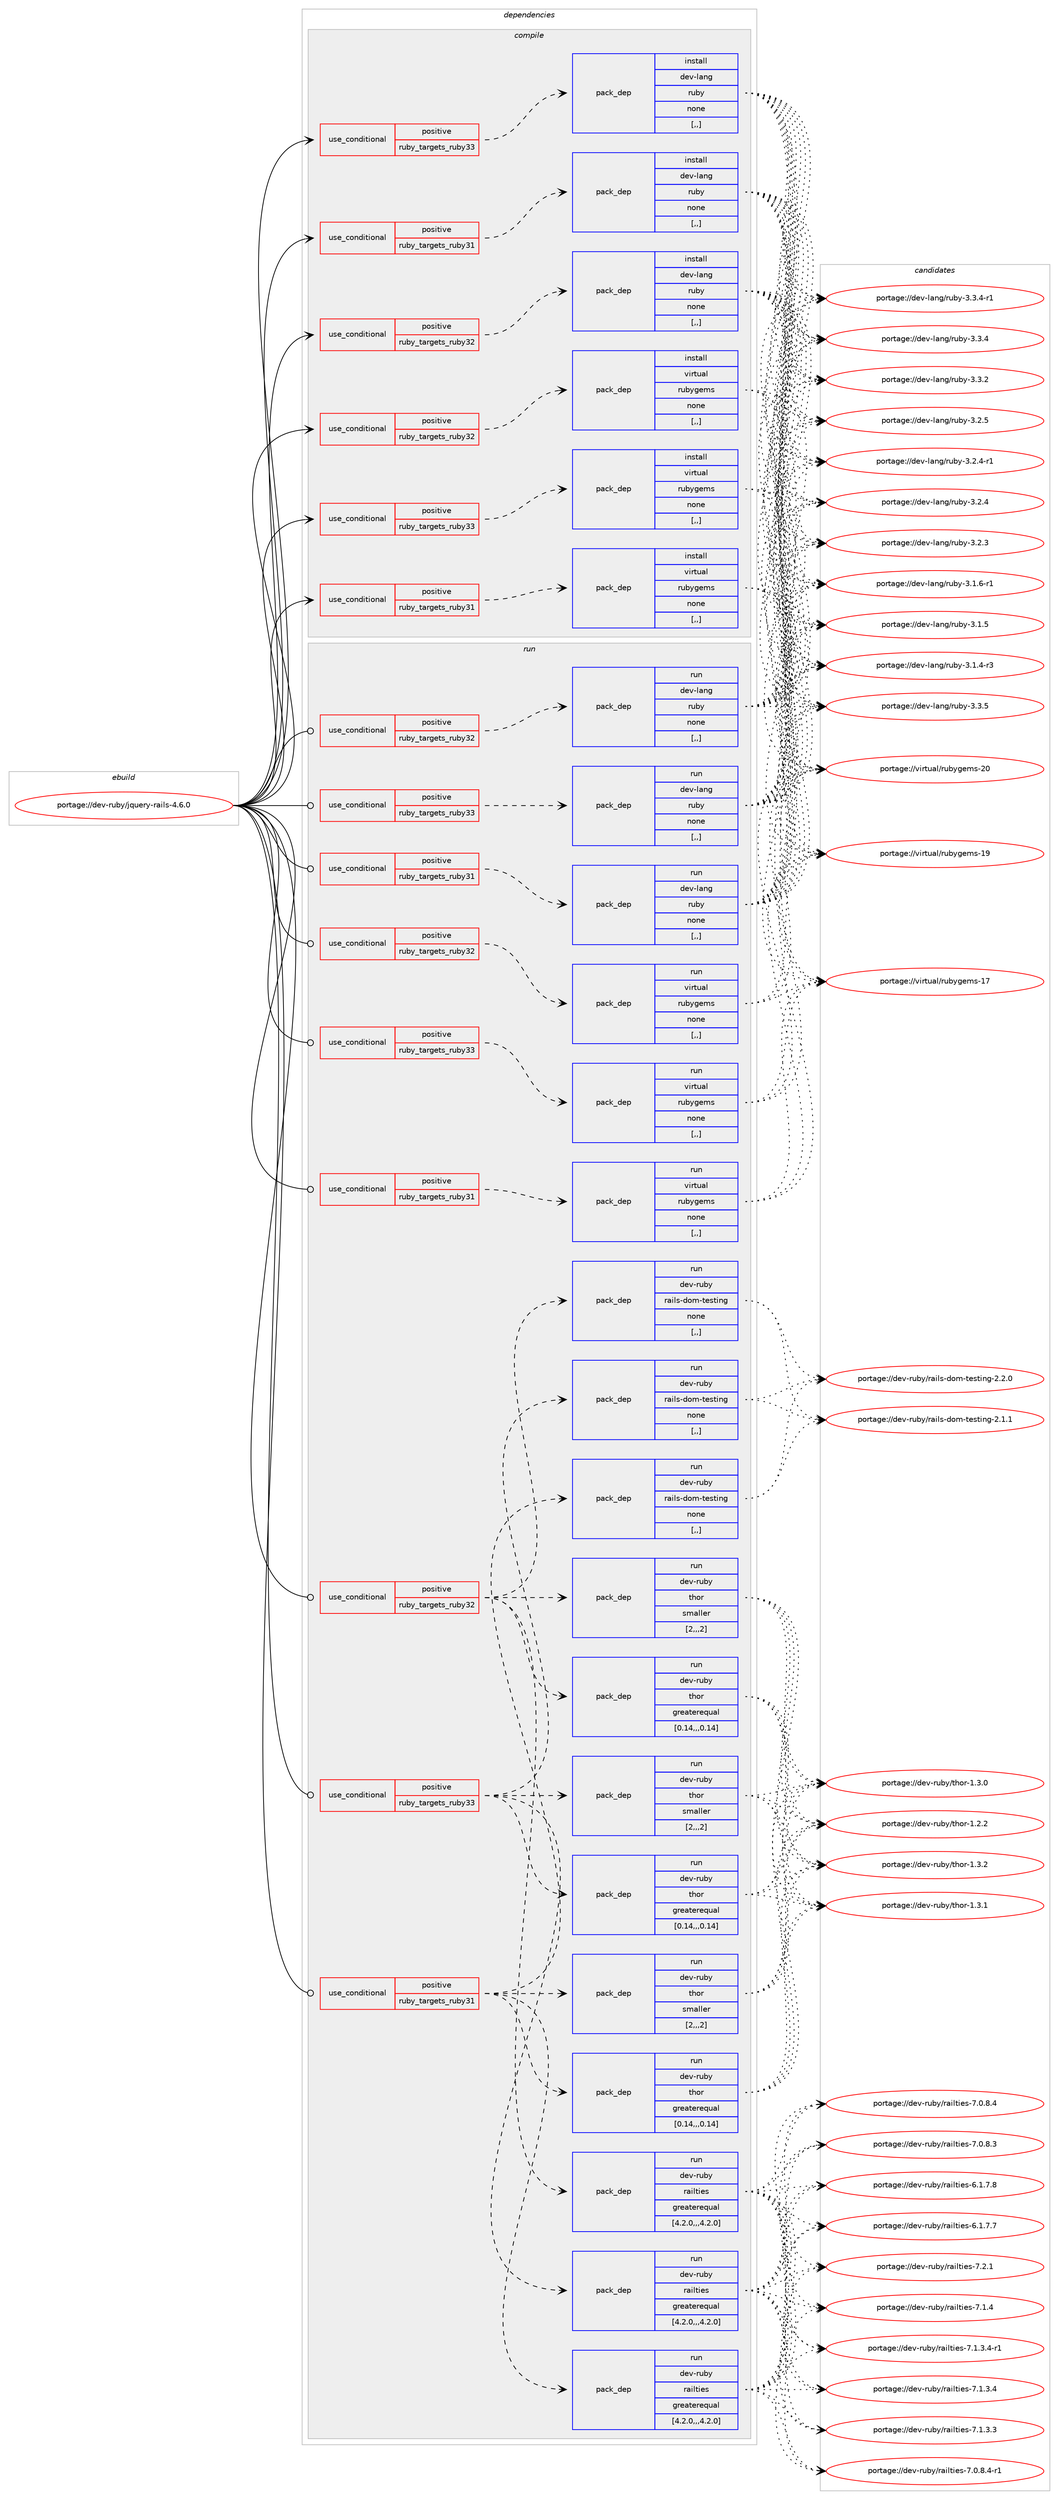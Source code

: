 digraph prolog {

# *************
# Graph options
# *************

newrank=true;
concentrate=true;
compound=true;
graph [rankdir=LR,fontname=Helvetica,fontsize=10,ranksep=1.5];#, ranksep=2.5, nodesep=0.2];
edge  [arrowhead=vee];
node  [fontname=Helvetica,fontsize=10];

# **********
# The ebuild
# **********

subgraph cluster_leftcol {
color=gray;
label=<<i>ebuild</i>>;
id [label="portage://dev-ruby/jquery-rails-4.6.0", color=red, width=4, href="../dev-ruby/jquery-rails-4.6.0.svg"];
}

# ****************
# The dependencies
# ****************

subgraph cluster_midcol {
color=gray;
label=<<i>dependencies</i>>;
subgraph cluster_compile {
fillcolor="#eeeeee";
style=filled;
label=<<i>compile</i>>;
subgraph cond180520 {
dependency683696 [label=<<TABLE BORDER="0" CELLBORDER="1" CELLSPACING="0" CELLPADDING="4"><TR><TD ROWSPAN="3" CELLPADDING="10">use_conditional</TD></TR><TR><TD>positive</TD></TR><TR><TD>ruby_targets_ruby31</TD></TR></TABLE>>, shape=none, color=red];
subgraph pack498247 {
dependency683697 [label=<<TABLE BORDER="0" CELLBORDER="1" CELLSPACING="0" CELLPADDING="4" WIDTH="220"><TR><TD ROWSPAN="6" CELLPADDING="30">pack_dep</TD></TR><TR><TD WIDTH="110">install</TD></TR><TR><TD>dev-lang</TD></TR><TR><TD>ruby</TD></TR><TR><TD>none</TD></TR><TR><TD>[,,]</TD></TR></TABLE>>, shape=none, color=blue];
}
dependency683696:e -> dependency683697:w [weight=20,style="dashed",arrowhead="vee"];
}
id:e -> dependency683696:w [weight=20,style="solid",arrowhead="vee"];
subgraph cond180521 {
dependency683698 [label=<<TABLE BORDER="0" CELLBORDER="1" CELLSPACING="0" CELLPADDING="4"><TR><TD ROWSPAN="3" CELLPADDING="10">use_conditional</TD></TR><TR><TD>positive</TD></TR><TR><TD>ruby_targets_ruby31</TD></TR></TABLE>>, shape=none, color=red];
subgraph pack498248 {
dependency683699 [label=<<TABLE BORDER="0" CELLBORDER="1" CELLSPACING="0" CELLPADDING="4" WIDTH="220"><TR><TD ROWSPAN="6" CELLPADDING="30">pack_dep</TD></TR><TR><TD WIDTH="110">install</TD></TR><TR><TD>virtual</TD></TR><TR><TD>rubygems</TD></TR><TR><TD>none</TD></TR><TR><TD>[,,]</TD></TR></TABLE>>, shape=none, color=blue];
}
dependency683698:e -> dependency683699:w [weight=20,style="dashed",arrowhead="vee"];
}
id:e -> dependency683698:w [weight=20,style="solid",arrowhead="vee"];
subgraph cond180522 {
dependency683700 [label=<<TABLE BORDER="0" CELLBORDER="1" CELLSPACING="0" CELLPADDING="4"><TR><TD ROWSPAN="3" CELLPADDING="10">use_conditional</TD></TR><TR><TD>positive</TD></TR><TR><TD>ruby_targets_ruby32</TD></TR></TABLE>>, shape=none, color=red];
subgraph pack498249 {
dependency683701 [label=<<TABLE BORDER="0" CELLBORDER="1" CELLSPACING="0" CELLPADDING="4" WIDTH="220"><TR><TD ROWSPAN="6" CELLPADDING="30">pack_dep</TD></TR><TR><TD WIDTH="110">install</TD></TR><TR><TD>dev-lang</TD></TR><TR><TD>ruby</TD></TR><TR><TD>none</TD></TR><TR><TD>[,,]</TD></TR></TABLE>>, shape=none, color=blue];
}
dependency683700:e -> dependency683701:w [weight=20,style="dashed",arrowhead="vee"];
}
id:e -> dependency683700:w [weight=20,style="solid",arrowhead="vee"];
subgraph cond180523 {
dependency683702 [label=<<TABLE BORDER="0" CELLBORDER="1" CELLSPACING="0" CELLPADDING="4"><TR><TD ROWSPAN="3" CELLPADDING="10">use_conditional</TD></TR><TR><TD>positive</TD></TR><TR><TD>ruby_targets_ruby32</TD></TR></TABLE>>, shape=none, color=red];
subgraph pack498250 {
dependency683703 [label=<<TABLE BORDER="0" CELLBORDER="1" CELLSPACING="0" CELLPADDING="4" WIDTH="220"><TR><TD ROWSPAN="6" CELLPADDING="30">pack_dep</TD></TR><TR><TD WIDTH="110">install</TD></TR><TR><TD>virtual</TD></TR><TR><TD>rubygems</TD></TR><TR><TD>none</TD></TR><TR><TD>[,,]</TD></TR></TABLE>>, shape=none, color=blue];
}
dependency683702:e -> dependency683703:w [weight=20,style="dashed",arrowhead="vee"];
}
id:e -> dependency683702:w [weight=20,style="solid",arrowhead="vee"];
subgraph cond180524 {
dependency683704 [label=<<TABLE BORDER="0" CELLBORDER="1" CELLSPACING="0" CELLPADDING="4"><TR><TD ROWSPAN="3" CELLPADDING="10">use_conditional</TD></TR><TR><TD>positive</TD></TR><TR><TD>ruby_targets_ruby33</TD></TR></TABLE>>, shape=none, color=red];
subgraph pack498251 {
dependency683705 [label=<<TABLE BORDER="0" CELLBORDER="1" CELLSPACING="0" CELLPADDING="4" WIDTH="220"><TR><TD ROWSPAN="6" CELLPADDING="30">pack_dep</TD></TR><TR><TD WIDTH="110">install</TD></TR><TR><TD>dev-lang</TD></TR><TR><TD>ruby</TD></TR><TR><TD>none</TD></TR><TR><TD>[,,]</TD></TR></TABLE>>, shape=none, color=blue];
}
dependency683704:e -> dependency683705:w [weight=20,style="dashed",arrowhead="vee"];
}
id:e -> dependency683704:w [weight=20,style="solid",arrowhead="vee"];
subgraph cond180525 {
dependency683706 [label=<<TABLE BORDER="0" CELLBORDER="1" CELLSPACING="0" CELLPADDING="4"><TR><TD ROWSPAN="3" CELLPADDING="10">use_conditional</TD></TR><TR><TD>positive</TD></TR><TR><TD>ruby_targets_ruby33</TD></TR></TABLE>>, shape=none, color=red];
subgraph pack498252 {
dependency683707 [label=<<TABLE BORDER="0" CELLBORDER="1" CELLSPACING="0" CELLPADDING="4" WIDTH="220"><TR><TD ROWSPAN="6" CELLPADDING="30">pack_dep</TD></TR><TR><TD WIDTH="110">install</TD></TR><TR><TD>virtual</TD></TR><TR><TD>rubygems</TD></TR><TR><TD>none</TD></TR><TR><TD>[,,]</TD></TR></TABLE>>, shape=none, color=blue];
}
dependency683706:e -> dependency683707:w [weight=20,style="dashed",arrowhead="vee"];
}
id:e -> dependency683706:w [weight=20,style="solid",arrowhead="vee"];
}
subgraph cluster_compileandrun {
fillcolor="#eeeeee";
style=filled;
label=<<i>compile and run</i>>;
}
subgraph cluster_run {
fillcolor="#eeeeee";
style=filled;
label=<<i>run</i>>;
subgraph cond180526 {
dependency683708 [label=<<TABLE BORDER="0" CELLBORDER="1" CELLSPACING="0" CELLPADDING="4"><TR><TD ROWSPAN="3" CELLPADDING="10">use_conditional</TD></TR><TR><TD>positive</TD></TR><TR><TD>ruby_targets_ruby31</TD></TR></TABLE>>, shape=none, color=red];
subgraph pack498253 {
dependency683709 [label=<<TABLE BORDER="0" CELLBORDER="1" CELLSPACING="0" CELLPADDING="4" WIDTH="220"><TR><TD ROWSPAN="6" CELLPADDING="30">pack_dep</TD></TR><TR><TD WIDTH="110">run</TD></TR><TR><TD>dev-lang</TD></TR><TR><TD>ruby</TD></TR><TR><TD>none</TD></TR><TR><TD>[,,]</TD></TR></TABLE>>, shape=none, color=blue];
}
dependency683708:e -> dependency683709:w [weight=20,style="dashed",arrowhead="vee"];
}
id:e -> dependency683708:w [weight=20,style="solid",arrowhead="odot"];
subgraph cond180527 {
dependency683710 [label=<<TABLE BORDER="0" CELLBORDER="1" CELLSPACING="0" CELLPADDING="4"><TR><TD ROWSPAN="3" CELLPADDING="10">use_conditional</TD></TR><TR><TD>positive</TD></TR><TR><TD>ruby_targets_ruby31</TD></TR></TABLE>>, shape=none, color=red];
subgraph pack498254 {
dependency683711 [label=<<TABLE BORDER="0" CELLBORDER="1" CELLSPACING="0" CELLPADDING="4" WIDTH="220"><TR><TD ROWSPAN="6" CELLPADDING="30">pack_dep</TD></TR><TR><TD WIDTH="110">run</TD></TR><TR><TD>dev-ruby</TD></TR><TR><TD>railties</TD></TR><TR><TD>greaterequal</TD></TR><TR><TD>[4.2.0,,,4.2.0]</TD></TR></TABLE>>, shape=none, color=blue];
}
dependency683710:e -> dependency683711:w [weight=20,style="dashed",arrowhead="vee"];
subgraph pack498255 {
dependency683712 [label=<<TABLE BORDER="0" CELLBORDER="1" CELLSPACING="0" CELLPADDING="4" WIDTH="220"><TR><TD ROWSPAN="6" CELLPADDING="30">pack_dep</TD></TR><TR><TD WIDTH="110">run</TD></TR><TR><TD>dev-ruby</TD></TR><TR><TD>thor</TD></TR><TR><TD>greaterequal</TD></TR><TR><TD>[0.14,,,0.14]</TD></TR></TABLE>>, shape=none, color=blue];
}
dependency683710:e -> dependency683712:w [weight=20,style="dashed",arrowhead="vee"];
subgraph pack498256 {
dependency683713 [label=<<TABLE BORDER="0" CELLBORDER="1" CELLSPACING="0" CELLPADDING="4" WIDTH="220"><TR><TD ROWSPAN="6" CELLPADDING="30">pack_dep</TD></TR><TR><TD WIDTH="110">run</TD></TR><TR><TD>dev-ruby</TD></TR><TR><TD>thor</TD></TR><TR><TD>smaller</TD></TR><TR><TD>[2,,,2]</TD></TR></TABLE>>, shape=none, color=blue];
}
dependency683710:e -> dependency683713:w [weight=20,style="dashed",arrowhead="vee"];
subgraph pack498257 {
dependency683714 [label=<<TABLE BORDER="0" CELLBORDER="1" CELLSPACING="0" CELLPADDING="4" WIDTH="220"><TR><TD ROWSPAN="6" CELLPADDING="30">pack_dep</TD></TR><TR><TD WIDTH="110">run</TD></TR><TR><TD>dev-ruby</TD></TR><TR><TD>rails-dom-testing</TD></TR><TR><TD>none</TD></TR><TR><TD>[,,]</TD></TR></TABLE>>, shape=none, color=blue];
}
dependency683710:e -> dependency683714:w [weight=20,style="dashed",arrowhead="vee"];
}
id:e -> dependency683710:w [weight=20,style="solid",arrowhead="odot"];
subgraph cond180528 {
dependency683715 [label=<<TABLE BORDER="0" CELLBORDER="1" CELLSPACING="0" CELLPADDING="4"><TR><TD ROWSPAN="3" CELLPADDING="10">use_conditional</TD></TR><TR><TD>positive</TD></TR><TR><TD>ruby_targets_ruby31</TD></TR></TABLE>>, shape=none, color=red];
subgraph pack498258 {
dependency683716 [label=<<TABLE BORDER="0" CELLBORDER="1" CELLSPACING="0" CELLPADDING="4" WIDTH="220"><TR><TD ROWSPAN="6" CELLPADDING="30">pack_dep</TD></TR><TR><TD WIDTH="110">run</TD></TR><TR><TD>virtual</TD></TR><TR><TD>rubygems</TD></TR><TR><TD>none</TD></TR><TR><TD>[,,]</TD></TR></TABLE>>, shape=none, color=blue];
}
dependency683715:e -> dependency683716:w [weight=20,style="dashed",arrowhead="vee"];
}
id:e -> dependency683715:w [weight=20,style="solid",arrowhead="odot"];
subgraph cond180529 {
dependency683717 [label=<<TABLE BORDER="0" CELLBORDER="1" CELLSPACING="0" CELLPADDING="4"><TR><TD ROWSPAN="3" CELLPADDING="10">use_conditional</TD></TR><TR><TD>positive</TD></TR><TR><TD>ruby_targets_ruby32</TD></TR></TABLE>>, shape=none, color=red];
subgraph pack498259 {
dependency683718 [label=<<TABLE BORDER="0" CELLBORDER="1" CELLSPACING="0" CELLPADDING="4" WIDTH="220"><TR><TD ROWSPAN="6" CELLPADDING="30">pack_dep</TD></TR><TR><TD WIDTH="110">run</TD></TR><TR><TD>dev-lang</TD></TR><TR><TD>ruby</TD></TR><TR><TD>none</TD></TR><TR><TD>[,,]</TD></TR></TABLE>>, shape=none, color=blue];
}
dependency683717:e -> dependency683718:w [weight=20,style="dashed",arrowhead="vee"];
}
id:e -> dependency683717:w [weight=20,style="solid",arrowhead="odot"];
subgraph cond180530 {
dependency683719 [label=<<TABLE BORDER="0" CELLBORDER="1" CELLSPACING="0" CELLPADDING="4"><TR><TD ROWSPAN="3" CELLPADDING="10">use_conditional</TD></TR><TR><TD>positive</TD></TR><TR><TD>ruby_targets_ruby32</TD></TR></TABLE>>, shape=none, color=red];
subgraph pack498260 {
dependency683720 [label=<<TABLE BORDER="0" CELLBORDER="1" CELLSPACING="0" CELLPADDING="4" WIDTH="220"><TR><TD ROWSPAN="6" CELLPADDING="30">pack_dep</TD></TR><TR><TD WIDTH="110">run</TD></TR><TR><TD>dev-ruby</TD></TR><TR><TD>railties</TD></TR><TR><TD>greaterequal</TD></TR><TR><TD>[4.2.0,,,4.2.0]</TD></TR></TABLE>>, shape=none, color=blue];
}
dependency683719:e -> dependency683720:w [weight=20,style="dashed",arrowhead="vee"];
subgraph pack498261 {
dependency683721 [label=<<TABLE BORDER="0" CELLBORDER="1" CELLSPACING="0" CELLPADDING="4" WIDTH="220"><TR><TD ROWSPAN="6" CELLPADDING="30">pack_dep</TD></TR><TR><TD WIDTH="110">run</TD></TR><TR><TD>dev-ruby</TD></TR><TR><TD>thor</TD></TR><TR><TD>greaterequal</TD></TR><TR><TD>[0.14,,,0.14]</TD></TR></TABLE>>, shape=none, color=blue];
}
dependency683719:e -> dependency683721:w [weight=20,style="dashed",arrowhead="vee"];
subgraph pack498262 {
dependency683722 [label=<<TABLE BORDER="0" CELLBORDER="1" CELLSPACING="0" CELLPADDING="4" WIDTH="220"><TR><TD ROWSPAN="6" CELLPADDING="30">pack_dep</TD></TR><TR><TD WIDTH="110">run</TD></TR><TR><TD>dev-ruby</TD></TR><TR><TD>thor</TD></TR><TR><TD>smaller</TD></TR><TR><TD>[2,,,2]</TD></TR></TABLE>>, shape=none, color=blue];
}
dependency683719:e -> dependency683722:w [weight=20,style="dashed",arrowhead="vee"];
subgraph pack498263 {
dependency683723 [label=<<TABLE BORDER="0" CELLBORDER="1" CELLSPACING="0" CELLPADDING="4" WIDTH="220"><TR><TD ROWSPAN="6" CELLPADDING="30">pack_dep</TD></TR><TR><TD WIDTH="110">run</TD></TR><TR><TD>dev-ruby</TD></TR><TR><TD>rails-dom-testing</TD></TR><TR><TD>none</TD></TR><TR><TD>[,,]</TD></TR></TABLE>>, shape=none, color=blue];
}
dependency683719:e -> dependency683723:w [weight=20,style="dashed",arrowhead="vee"];
}
id:e -> dependency683719:w [weight=20,style="solid",arrowhead="odot"];
subgraph cond180531 {
dependency683724 [label=<<TABLE BORDER="0" CELLBORDER="1" CELLSPACING="0" CELLPADDING="4"><TR><TD ROWSPAN="3" CELLPADDING="10">use_conditional</TD></TR><TR><TD>positive</TD></TR><TR><TD>ruby_targets_ruby32</TD></TR></TABLE>>, shape=none, color=red];
subgraph pack498264 {
dependency683725 [label=<<TABLE BORDER="0" CELLBORDER="1" CELLSPACING="0" CELLPADDING="4" WIDTH="220"><TR><TD ROWSPAN="6" CELLPADDING="30">pack_dep</TD></TR><TR><TD WIDTH="110">run</TD></TR><TR><TD>virtual</TD></TR><TR><TD>rubygems</TD></TR><TR><TD>none</TD></TR><TR><TD>[,,]</TD></TR></TABLE>>, shape=none, color=blue];
}
dependency683724:e -> dependency683725:w [weight=20,style="dashed",arrowhead="vee"];
}
id:e -> dependency683724:w [weight=20,style="solid",arrowhead="odot"];
subgraph cond180532 {
dependency683726 [label=<<TABLE BORDER="0" CELLBORDER="1" CELLSPACING="0" CELLPADDING="4"><TR><TD ROWSPAN="3" CELLPADDING="10">use_conditional</TD></TR><TR><TD>positive</TD></TR><TR><TD>ruby_targets_ruby33</TD></TR></TABLE>>, shape=none, color=red];
subgraph pack498265 {
dependency683727 [label=<<TABLE BORDER="0" CELLBORDER="1" CELLSPACING="0" CELLPADDING="4" WIDTH="220"><TR><TD ROWSPAN="6" CELLPADDING="30">pack_dep</TD></TR><TR><TD WIDTH="110">run</TD></TR><TR><TD>dev-lang</TD></TR><TR><TD>ruby</TD></TR><TR><TD>none</TD></TR><TR><TD>[,,]</TD></TR></TABLE>>, shape=none, color=blue];
}
dependency683726:e -> dependency683727:w [weight=20,style="dashed",arrowhead="vee"];
}
id:e -> dependency683726:w [weight=20,style="solid",arrowhead="odot"];
subgraph cond180533 {
dependency683728 [label=<<TABLE BORDER="0" CELLBORDER="1" CELLSPACING="0" CELLPADDING="4"><TR><TD ROWSPAN="3" CELLPADDING="10">use_conditional</TD></TR><TR><TD>positive</TD></TR><TR><TD>ruby_targets_ruby33</TD></TR></TABLE>>, shape=none, color=red];
subgraph pack498266 {
dependency683729 [label=<<TABLE BORDER="0" CELLBORDER="1" CELLSPACING="0" CELLPADDING="4" WIDTH="220"><TR><TD ROWSPAN="6" CELLPADDING="30">pack_dep</TD></TR><TR><TD WIDTH="110">run</TD></TR><TR><TD>dev-ruby</TD></TR><TR><TD>railties</TD></TR><TR><TD>greaterequal</TD></TR><TR><TD>[4.2.0,,,4.2.0]</TD></TR></TABLE>>, shape=none, color=blue];
}
dependency683728:e -> dependency683729:w [weight=20,style="dashed",arrowhead="vee"];
subgraph pack498267 {
dependency683730 [label=<<TABLE BORDER="0" CELLBORDER="1" CELLSPACING="0" CELLPADDING="4" WIDTH="220"><TR><TD ROWSPAN="6" CELLPADDING="30">pack_dep</TD></TR><TR><TD WIDTH="110">run</TD></TR><TR><TD>dev-ruby</TD></TR><TR><TD>thor</TD></TR><TR><TD>greaterequal</TD></TR><TR><TD>[0.14,,,0.14]</TD></TR></TABLE>>, shape=none, color=blue];
}
dependency683728:e -> dependency683730:w [weight=20,style="dashed",arrowhead="vee"];
subgraph pack498268 {
dependency683731 [label=<<TABLE BORDER="0" CELLBORDER="1" CELLSPACING="0" CELLPADDING="4" WIDTH="220"><TR><TD ROWSPAN="6" CELLPADDING="30">pack_dep</TD></TR><TR><TD WIDTH="110">run</TD></TR><TR><TD>dev-ruby</TD></TR><TR><TD>thor</TD></TR><TR><TD>smaller</TD></TR><TR><TD>[2,,,2]</TD></TR></TABLE>>, shape=none, color=blue];
}
dependency683728:e -> dependency683731:w [weight=20,style="dashed",arrowhead="vee"];
subgraph pack498269 {
dependency683732 [label=<<TABLE BORDER="0" CELLBORDER="1" CELLSPACING="0" CELLPADDING="4" WIDTH="220"><TR><TD ROWSPAN="6" CELLPADDING="30">pack_dep</TD></TR><TR><TD WIDTH="110">run</TD></TR><TR><TD>dev-ruby</TD></TR><TR><TD>rails-dom-testing</TD></TR><TR><TD>none</TD></TR><TR><TD>[,,]</TD></TR></TABLE>>, shape=none, color=blue];
}
dependency683728:e -> dependency683732:w [weight=20,style="dashed",arrowhead="vee"];
}
id:e -> dependency683728:w [weight=20,style="solid",arrowhead="odot"];
subgraph cond180534 {
dependency683733 [label=<<TABLE BORDER="0" CELLBORDER="1" CELLSPACING="0" CELLPADDING="4"><TR><TD ROWSPAN="3" CELLPADDING="10">use_conditional</TD></TR><TR><TD>positive</TD></TR><TR><TD>ruby_targets_ruby33</TD></TR></TABLE>>, shape=none, color=red];
subgraph pack498270 {
dependency683734 [label=<<TABLE BORDER="0" CELLBORDER="1" CELLSPACING="0" CELLPADDING="4" WIDTH="220"><TR><TD ROWSPAN="6" CELLPADDING="30">pack_dep</TD></TR><TR><TD WIDTH="110">run</TD></TR><TR><TD>virtual</TD></TR><TR><TD>rubygems</TD></TR><TR><TD>none</TD></TR><TR><TD>[,,]</TD></TR></TABLE>>, shape=none, color=blue];
}
dependency683733:e -> dependency683734:w [weight=20,style="dashed",arrowhead="vee"];
}
id:e -> dependency683733:w [weight=20,style="solid",arrowhead="odot"];
}
}

# **************
# The candidates
# **************

subgraph cluster_choices {
rank=same;
color=gray;
label=<<i>candidates</i>>;

subgraph choice498247 {
color=black;
nodesep=1;
choice10010111845108971101034711411798121455146514653 [label="portage://dev-lang/ruby-3.3.5", color=red, width=4,href="../dev-lang/ruby-3.3.5.svg"];
choice100101118451089711010347114117981214551465146524511449 [label="portage://dev-lang/ruby-3.3.4-r1", color=red, width=4,href="../dev-lang/ruby-3.3.4-r1.svg"];
choice10010111845108971101034711411798121455146514652 [label="portage://dev-lang/ruby-3.3.4", color=red, width=4,href="../dev-lang/ruby-3.3.4.svg"];
choice10010111845108971101034711411798121455146514650 [label="portage://dev-lang/ruby-3.3.2", color=red, width=4,href="../dev-lang/ruby-3.3.2.svg"];
choice10010111845108971101034711411798121455146504653 [label="portage://dev-lang/ruby-3.2.5", color=red, width=4,href="../dev-lang/ruby-3.2.5.svg"];
choice100101118451089711010347114117981214551465046524511449 [label="portage://dev-lang/ruby-3.2.4-r1", color=red, width=4,href="../dev-lang/ruby-3.2.4-r1.svg"];
choice10010111845108971101034711411798121455146504652 [label="portage://dev-lang/ruby-3.2.4", color=red, width=4,href="../dev-lang/ruby-3.2.4.svg"];
choice10010111845108971101034711411798121455146504651 [label="portage://dev-lang/ruby-3.2.3", color=red, width=4,href="../dev-lang/ruby-3.2.3.svg"];
choice100101118451089711010347114117981214551464946544511449 [label="portage://dev-lang/ruby-3.1.6-r1", color=red, width=4,href="../dev-lang/ruby-3.1.6-r1.svg"];
choice10010111845108971101034711411798121455146494653 [label="portage://dev-lang/ruby-3.1.5", color=red, width=4,href="../dev-lang/ruby-3.1.5.svg"];
choice100101118451089711010347114117981214551464946524511451 [label="portage://dev-lang/ruby-3.1.4-r3", color=red, width=4,href="../dev-lang/ruby-3.1.4-r3.svg"];
dependency683697:e -> choice10010111845108971101034711411798121455146514653:w [style=dotted,weight="100"];
dependency683697:e -> choice100101118451089711010347114117981214551465146524511449:w [style=dotted,weight="100"];
dependency683697:e -> choice10010111845108971101034711411798121455146514652:w [style=dotted,weight="100"];
dependency683697:e -> choice10010111845108971101034711411798121455146514650:w [style=dotted,weight="100"];
dependency683697:e -> choice10010111845108971101034711411798121455146504653:w [style=dotted,weight="100"];
dependency683697:e -> choice100101118451089711010347114117981214551465046524511449:w [style=dotted,weight="100"];
dependency683697:e -> choice10010111845108971101034711411798121455146504652:w [style=dotted,weight="100"];
dependency683697:e -> choice10010111845108971101034711411798121455146504651:w [style=dotted,weight="100"];
dependency683697:e -> choice100101118451089711010347114117981214551464946544511449:w [style=dotted,weight="100"];
dependency683697:e -> choice10010111845108971101034711411798121455146494653:w [style=dotted,weight="100"];
dependency683697:e -> choice100101118451089711010347114117981214551464946524511451:w [style=dotted,weight="100"];
}
subgraph choice498248 {
color=black;
nodesep=1;
choice118105114116117971084711411798121103101109115455048 [label="portage://virtual/rubygems-20", color=red, width=4,href="../virtual/rubygems-20.svg"];
choice118105114116117971084711411798121103101109115454957 [label="portage://virtual/rubygems-19", color=red, width=4,href="../virtual/rubygems-19.svg"];
choice118105114116117971084711411798121103101109115454955 [label="portage://virtual/rubygems-17", color=red, width=4,href="../virtual/rubygems-17.svg"];
dependency683699:e -> choice118105114116117971084711411798121103101109115455048:w [style=dotted,weight="100"];
dependency683699:e -> choice118105114116117971084711411798121103101109115454957:w [style=dotted,weight="100"];
dependency683699:e -> choice118105114116117971084711411798121103101109115454955:w [style=dotted,weight="100"];
}
subgraph choice498249 {
color=black;
nodesep=1;
choice10010111845108971101034711411798121455146514653 [label="portage://dev-lang/ruby-3.3.5", color=red, width=4,href="../dev-lang/ruby-3.3.5.svg"];
choice100101118451089711010347114117981214551465146524511449 [label="portage://dev-lang/ruby-3.3.4-r1", color=red, width=4,href="../dev-lang/ruby-3.3.4-r1.svg"];
choice10010111845108971101034711411798121455146514652 [label="portage://dev-lang/ruby-3.3.4", color=red, width=4,href="../dev-lang/ruby-3.3.4.svg"];
choice10010111845108971101034711411798121455146514650 [label="portage://dev-lang/ruby-3.3.2", color=red, width=4,href="../dev-lang/ruby-3.3.2.svg"];
choice10010111845108971101034711411798121455146504653 [label="portage://dev-lang/ruby-3.2.5", color=red, width=4,href="../dev-lang/ruby-3.2.5.svg"];
choice100101118451089711010347114117981214551465046524511449 [label="portage://dev-lang/ruby-3.2.4-r1", color=red, width=4,href="../dev-lang/ruby-3.2.4-r1.svg"];
choice10010111845108971101034711411798121455146504652 [label="portage://dev-lang/ruby-3.2.4", color=red, width=4,href="../dev-lang/ruby-3.2.4.svg"];
choice10010111845108971101034711411798121455146504651 [label="portage://dev-lang/ruby-3.2.3", color=red, width=4,href="../dev-lang/ruby-3.2.3.svg"];
choice100101118451089711010347114117981214551464946544511449 [label="portage://dev-lang/ruby-3.1.6-r1", color=red, width=4,href="../dev-lang/ruby-3.1.6-r1.svg"];
choice10010111845108971101034711411798121455146494653 [label="portage://dev-lang/ruby-3.1.5", color=red, width=4,href="../dev-lang/ruby-3.1.5.svg"];
choice100101118451089711010347114117981214551464946524511451 [label="portage://dev-lang/ruby-3.1.4-r3", color=red, width=4,href="../dev-lang/ruby-3.1.4-r3.svg"];
dependency683701:e -> choice10010111845108971101034711411798121455146514653:w [style=dotted,weight="100"];
dependency683701:e -> choice100101118451089711010347114117981214551465146524511449:w [style=dotted,weight="100"];
dependency683701:e -> choice10010111845108971101034711411798121455146514652:w [style=dotted,weight="100"];
dependency683701:e -> choice10010111845108971101034711411798121455146514650:w [style=dotted,weight="100"];
dependency683701:e -> choice10010111845108971101034711411798121455146504653:w [style=dotted,weight="100"];
dependency683701:e -> choice100101118451089711010347114117981214551465046524511449:w [style=dotted,weight="100"];
dependency683701:e -> choice10010111845108971101034711411798121455146504652:w [style=dotted,weight="100"];
dependency683701:e -> choice10010111845108971101034711411798121455146504651:w [style=dotted,weight="100"];
dependency683701:e -> choice100101118451089711010347114117981214551464946544511449:w [style=dotted,weight="100"];
dependency683701:e -> choice10010111845108971101034711411798121455146494653:w [style=dotted,weight="100"];
dependency683701:e -> choice100101118451089711010347114117981214551464946524511451:w [style=dotted,weight="100"];
}
subgraph choice498250 {
color=black;
nodesep=1;
choice118105114116117971084711411798121103101109115455048 [label="portage://virtual/rubygems-20", color=red, width=4,href="../virtual/rubygems-20.svg"];
choice118105114116117971084711411798121103101109115454957 [label="portage://virtual/rubygems-19", color=red, width=4,href="../virtual/rubygems-19.svg"];
choice118105114116117971084711411798121103101109115454955 [label="portage://virtual/rubygems-17", color=red, width=4,href="../virtual/rubygems-17.svg"];
dependency683703:e -> choice118105114116117971084711411798121103101109115455048:w [style=dotted,weight="100"];
dependency683703:e -> choice118105114116117971084711411798121103101109115454957:w [style=dotted,weight="100"];
dependency683703:e -> choice118105114116117971084711411798121103101109115454955:w [style=dotted,weight="100"];
}
subgraph choice498251 {
color=black;
nodesep=1;
choice10010111845108971101034711411798121455146514653 [label="portage://dev-lang/ruby-3.3.5", color=red, width=4,href="../dev-lang/ruby-3.3.5.svg"];
choice100101118451089711010347114117981214551465146524511449 [label="portage://dev-lang/ruby-3.3.4-r1", color=red, width=4,href="../dev-lang/ruby-3.3.4-r1.svg"];
choice10010111845108971101034711411798121455146514652 [label="portage://dev-lang/ruby-3.3.4", color=red, width=4,href="../dev-lang/ruby-3.3.4.svg"];
choice10010111845108971101034711411798121455146514650 [label="portage://dev-lang/ruby-3.3.2", color=red, width=4,href="../dev-lang/ruby-3.3.2.svg"];
choice10010111845108971101034711411798121455146504653 [label="portage://dev-lang/ruby-3.2.5", color=red, width=4,href="../dev-lang/ruby-3.2.5.svg"];
choice100101118451089711010347114117981214551465046524511449 [label="portage://dev-lang/ruby-3.2.4-r1", color=red, width=4,href="../dev-lang/ruby-3.2.4-r1.svg"];
choice10010111845108971101034711411798121455146504652 [label="portage://dev-lang/ruby-3.2.4", color=red, width=4,href="../dev-lang/ruby-3.2.4.svg"];
choice10010111845108971101034711411798121455146504651 [label="portage://dev-lang/ruby-3.2.3", color=red, width=4,href="../dev-lang/ruby-3.2.3.svg"];
choice100101118451089711010347114117981214551464946544511449 [label="portage://dev-lang/ruby-3.1.6-r1", color=red, width=4,href="../dev-lang/ruby-3.1.6-r1.svg"];
choice10010111845108971101034711411798121455146494653 [label="portage://dev-lang/ruby-3.1.5", color=red, width=4,href="../dev-lang/ruby-3.1.5.svg"];
choice100101118451089711010347114117981214551464946524511451 [label="portage://dev-lang/ruby-3.1.4-r3", color=red, width=4,href="../dev-lang/ruby-3.1.4-r3.svg"];
dependency683705:e -> choice10010111845108971101034711411798121455146514653:w [style=dotted,weight="100"];
dependency683705:e -> choice100101118451089711010347114117981214551465146524511449:w [style=dotted,weight="100"];
dependency683705:e -> choice10010111845108971101034711411798121455146514652:w [style=dotted,weight="100"];
dependency683705:e -> choice10010111845108971101034711411798121455146514650:w [style=dotted,weight="100"];
dependency683705:e -> choice10010111845108971101034711411798121455146504653:w [style=dotted,weight="100"];
dependency683705:e -> choice100101118451089711010347114117981214551465046524511449:w [style=dotted,weight="100"];
dependency683705:e -> choice10010111845108971101034711411798121455146504652:w [style=dotted,weight="100"];
dependency683705:e -> choice10010111845108971101034711411798121455146504651:w [style=dotted,weight="100"];
dependency683705:e -> choice100101118451089711010347114117981214551464946544511449:w [style=dotted,weight="100"];
dependency683705:e -> choice10010111845108971101034711411798121455146494653:w [style=dotted,weight="100"];
dependency683705:e -> choice100101118451089711010347114117981214551464946524511451:w [style=dotted,weight="100"];
}
subgraph choice498252 {
color=black;
nodesep=1;
choice118105114116117971084711411798121103101109115455048 [label="portage://virtual/rubygems-20", color=red, width=4,href="../virtual/rubygems-20.svg"];
choice118105114116117971084711411798121103101109115454957 [label="portage://virtual/rubygems-19", color=red, width=4,href="../virtual/rubygems-19.svg"];
choice118105114116117971084711411798121103101109115454955 [label="portage://virtual/rubygems-17", color=red, width=4,href="../virtual/rubygems-17.svg"];
dependency683707:e -> choice118105114116117971084711411798121103101109115455048:w [style=dotted,weight="100"];
dependency683707:e -> choice118105114116117971084711411798121103101109115454957:w [style=dotted,weight="100"];
dependency683707:e -> choice118105114116117971084711411798121103101109115454955:w [style=dotted,weight="100"];
}
subgraph choice498253 {
color=black;
nodesep=1;
choice10010111845108971101034711411798121455146514653 [label="portage://dev-lang/ruby-3.3.5", color=red, width=4,href="../dev-lang/ruby-3.3.5.svg"];
choice100101118451089711010347114117981214551465146524511449 [label="portage://dev-lang/ruby-3.3.4-r1", color=red, width=4,href="../dev-lang/ruby-3.3.4-r1.svg"];
choice10010111845108971101034711411798121455146514652 [label="portage://dev-lang/ruby-3.3.4", color=red, width=4,href="../dev-lang/ruby-3.3.4.svg"];
choice10010111845108971101034711411798121455146514650 [label="portage://dev-lang/ruby-3.3.2", color=red, width=4,href="../dev-lang/ruby-3.3.2.svg"];
choice10010111845108971101034711411798121455146504653 [label="portage://dev-lang/ruby-3.2.5", color=red, width=4,href="../dev-lang/ruby-3.2.5.svg"];
choice100101118451089711010347114117981214551465046524511449 [label="portage://dev-lang/ruby-3.2.4-r1", color=red, width=4,href="../dev-lang/ruby-3.2.4-r1.svg"];
choice10010111845108971101034711411798121455146504652 [label="portage://dev-lang/ruby-3.2.4", color=red, width=4,href="../dev-lang/ruby-3.2.4.svg"];
choice10010111845108971101034711411798121455146504651 [label="portage://dev-lang/ruby-3.2.3", color=red, width=4,href="../dev-lang/ruby-3.2.3.svg"];
choice100101118451089711010347114117981214551464946544511449 [label="portage://dev-lang/ruby-3.1.6-r1", color=red, width=4,href="../dev-lang/ruby-3.1.6-r1.svg"];
choice10010111845108971101034711411798121455146494653 [label="portage://dev-lang/ruby-3.1.5", color=red, width=4,href="../dev-lang/ruby-3.1.5.svg"];
choice100101118451089711010347114117981214551464946524511451 [label="portage://dev-lang/ruby-3.1.4-r3", color=red, width=4,href="../dev-lang/ruby-3.1.4-r3.svg"];
dependency683709:e -> choice10010111845108971101034711411798121455146514653:w [style=dotted,weight="100"];
dependency683709:e -> choice100101118451089711010347114117981214551465146524511449:w [style=dotted,weight="100"];
dependency683709:e -> choice10010111845108971101034711411798121455146514652:w [style=dotted,weight="100"];
dependency683709:e -> choice10010111845108971101034711411798121455146514650:w [style=dotted,weight="100"];
dependency683709:e -> choice10010111845108971101034711411798121455146504653:w [style=dotted,weight="100"];
dependency683709:e -> choice100101118451089711010347114117981214551465046524511449:w [style=dotted,weight="100"];
dependency683709:e -> choice10010111845108971101034711411798121455146504652:w [style=dotted,weight="100"];
dependency683709:e -> choice10010111845108971101034711411798121455146504651:w [style=dotted,weight="100"];
dependency683709:e -> choice100101118451089711010347114117981214551464946544511449:w [style=dotted,weight="100"];
dependency683709:e -> choice10010111845108971101034711411798121455146494653:w [style=dotted,weight="100"];
dependency683709:e -> choice100101118451089711010347114117981214551464946524511451:w [style=dotted,weight="100"];
}
subgraph choice498254 {
color=black;
nodesep=1;
choice10010111845114117981214711497105108116105101115455546504649 [label="portage://dev-ruby/railties-7.2.1", color=red, width=4,href="../dev-ruby/railties-7.2.1.svg"];
choice10010111845114117981214711497105108116105101115455546494652 [label="portage://dev-ruby/railties-7.1.4", color=red, width=4,href="../dev-ruby/railties-7.1.4.svg"];
choice1001011184511411798121471149710510811610510111545554649465146524511449 [label="portage://dev-ruby/railties-7.1.3.4-r1", color=red, width=4,href="../dev-ruby/railties-7.1.3.4-r1.svg"];
choice100101118451141179812147114971051081161051011154555464946514652 [label="portage://dev-ruby/railties-7.1.3.4", color=red, width=4,href="../dev-ruby/railties-7.1.3.4.svg"];
choice100101118451141179812147114971051081161051011154555464946514651 [label="portage://dev-ruby/railties-7.1.3.3", color=red, width=4,href="../dev-ruby/railties-7.1.3.3.svg"];
choice1001011184511411798121471149710510811610510111545554648465646524511449 [label="portage://dev-ruby/railties-7.0.8.4-r1", color=red, width=4,href="../dev-ruby/railties-7.0.8.4-r1.svg"];
choice100101118451141179812147114971051081161051011154555464846564652 [label="portage://dev-ruby/railties-7.0.8.4", color=red, width=4,href="../dev-ruby/railties-7.0.8.4.svg"];
choice100101118451141179812147114971051081161051011154555464846564651 [label="portage://dev-ruby/railties-7.0.8.3", color=red, width=4,href="../dev-ruby/railties-7.0.8.3.svg"];
choice100101118451141179812147114971051081161051011154554464946554656 [label="portage://dev-ruby/railties-6.1.7.8", color=red, width=4,href="../dev-ruby/railties-6.1.7.8.svg"];
choice100101118451141179812147114971051081161051011154554464946554655 [label="portage://dev-ruby/railties-6.1.7.7", color=red, width=4,href="../dev-ruby/railties-6.1.7.7.svg"];
dependency683711:e -> choice10010111845114117981214711497105108116105101115455546504649:w [style=dotted,weight="100"];
dependency683711:e -> choice10010111845114117981214711497105108116105101115455546494652:w [style=dotted,weight="100"];
dependency683711:e -> choice1001011184511411798121471149710510811610510111545554649465146524511449:w [style=dotted,weight="100"];
dependency683711:e -> choice100101118451141179812147114971051081161051011154555464946514652:w [style=dotted,weight="100"];
dependency683711:e -> choice100101118451141179812147114971051081161051011154555464946514651:w [style=dotted,weight="100"];
dependency683711:e -> choice1001011184511411798121471149710510811610510111545554648465646524511449:w [style=dotted,weight="100"];
dependency683711:e -> choice100101118451141179812147114971051081161051011154555464846564652:w [style=dotted,weight="100"];
dependency683711:e -> choice100101118451141179812147114971051081161051011154555464846564651:w [style=dotted,weight="100"];
dependency683711:e -> choice100101118451141179812147114971051081161051011154554464946554656:w [style=dotted,weight="100"];
dependency683711:e -> choice100101118451141179812147114971051081161051011154554464946554655:w [style=dotted,weight="100"];
}
subgraph choice498255 {
color=black;
nodesep=1;
choice100101118451141179812147116104111114454946514650 [label="portage://dev-ruby/thor-1.3.2", color=red, width=4,href="../dev-ruby/thor-1.3.2.svg"];
choice100101118451141179812147116104111114454946514649 [label="portage://dev-ruby/thor-1.3.1", color=red, width=4,href="../dev-ruby/thor-1.3.1.svg"];
choice100101118451141179812147116104111114454946514648 [label="portage://dev-ruby/thor-1.3.0", color=red, width=4,href="../dev-ruby/thor-1.3.0.svg"];
choice100101118451141179812147116104111114454946504650 [label="portage://dev-ruby/thor-1.2.2", color=red, width=4,href="../dev-ruby/thor-1.2.2.svg"];
dependency683712:e -> choice100101118451141179812147116104111114454946514650:w [style=dotted,weight="100"];
dependency683712:e -> choice100101118451141179812147116104111114454946514649:w [style=dotted,weight="100"];
dependency683712:e -> choice100101118451141179812147116104111114454946514648:w [style=dotted,weight="100"];
dependency683712:e -> choice100101118451141179812147116104111114454946504650:w [style=dotted,weight="100"];
}
subgraph choice498256 {
color=black;
nodesep=1;
choice100101118451141179812147116104111114454946514650 [label="portage://dev-ruby/thor-1.3.2", color=red, width=4,href="../dev-ruby/thor-1.3.2.svg"];
choice100101118451141179812147116104111114454946514649 [label="portage://dev-ruby/thor-1.3.1", color=red, width=4,href="../dev-ruby/thor-1.3.1.svg"];
choice100101118451141179812147116104111114454946514648 [label="portage://dev-ruby/thor-1.3.0", color=red, width=4,href="../dev-ruby/thor-1.3.0.svg"];
choice100101118451141179812147116104111114454946504650 [label="portage://dev-ruby/thor-1.2.2", color=red, width=4,href="../dev-ruby/thor-1.2.2.svg"];
dependency683713:e -> choice100101118451141179812147116104111114454946514650:w [style=dotted,weight="100"];
dependency683713:e -> choice100101118451141179812147116104111114454946514649:w [style=dotted,weight="100"];
dependency683713:e -> choice100101118451141179812147116104111114454946514648:w [style=dotted,weight="100"];
dependency683713:e -> choice100101118451141179812147116104111114454946504650:w [style=dotted,weight="100"];
}
subgraph choice498257 {
color=black;
nodesep=1;
choice100101118451141179812147114971051081154510011110945116101115116105110103455046504648 [label="portage://dev-ruby/rails-dom-testing-2.2.0", color=red, width=4,href="../dev-ruby/rails-dom-testing-2.2.0.svg"];
choice100101118451141179812147114971051081154510011110945116101115116105110103455046494649 [label="portage://dev-ruby/rails-dom-testing-2.1.1", color=red, width=4,href="../dev-ruby/rails-dom-testing-2.1.1.svg"];
dependency683714:e -> choice100101118451141179812147114971051081154510011110945116101115116105110103455046504648:w [style=dotted,weight="100"];
dependency683714:e -> choice100101118451141179812147114971051081154510011110945116101115116105110103455046494649:w [style=dotted,weight="100"];
}
subgraph choice498258 {
color=black;
nodesep=1;
choice118105114116117971084711411798121103101109115455048 [label="portage://virtual/rubygems-20", color=red, width=4,href="../virtual/rubygems-20.svg"];
choice118105114116117971084711411798121103101109115454957 [label="portage://virtual/rubygems-19", color=red, width=4,href="../virtual/rubygems-19.svg"];
choice118105114116117971084711411798121103101109115454955 [label="portage://virtual/rubygems-17", color=red, width=4,href="../virtual/rubygems-17.svg"];
dependency683716:e -> choice118105114116117971084711411798121103101109115455048:w [style=dotted,weight="100"];
dependency683716:e -> choice118105114116117971084711411798121103101109115454957:w [style=dotted,weight="100"];
dependency683716:e -> choice118105114116117971084711411798121103101109115454955:w [style=dotted,weight="100"];
}
subgraph choice498259 {
color=black;
nodesep=1;
choice10010111845108971101034711411798121455146514653 [label="portage://dev-lang/ruby-3.3.5", color=red, width=4,href="../dev-lang/ruby-3.3.5.svg"];
choice100101118451089711010347114117981214551465146524511449 [label="portage://dev-lang/ruby-3.3.4-r1", color=red, width=4,href="../dev-lang/ruby-3.3.4-r1.svg"];
choice10010111845108971101034711411798121455146514652 [label="portage://dev-lang/ruby-3.3.4", color=red, width=4,href="../dev-lang/ruby-3.3.4.svg"];
choice10010111845108971101034711411798121455146514650 [label="portage://dev-lang/ruby-3.3.2", color=red, width=4,href="../dev-lang/ruby-3.3.2.svg"];
choice10010111845108971101034711411798121455146504653 [label="portage://dev-lang/ruby-3.2.5", color=red, width=4,href="../dev-lang/ruby-3.2.5.svg"];
choice100101118451089711010347114117981214551465046524511449 [label="portage://dev-lang/ruby-3.2.4-r1", color=red, width=4,href="../dev-lang/ruby-3.2.4-r1.svg"];
choice10010111845108971101034711411798121455146504652 [label="portage://dev-lang/ruby-3.2.4", color=red, width=4,href="../dev-lang/ruby-3.2.4.svg"];
choice10010111845108971101034711411798121455146504651 [label="portage://dev-lang/ruby-3.2.3", color=red, width=4,href="../dev-lang/ruby-3.2.3.svg"];
choice100101118451089711010347114117981214551464946544511449 [label="portage://dev-lang/ruby-3.1.6-r1", color=red, width=4,href="../dev-lang/ruby-3.1.6-r1.svg"];
choice10010111845108971101034711411798121455146494653 [label="portage://dev-lang/ruby-3.1.5", color=red, width=4,href="../dev-lang/ruby-3.1.5.svg"];
choice100101118451089711010347114117981214551464946524511451 [label="portage://dev-lang/ruby-3.1.4-r3", color=red, width=4,href="../dev-lang/ruby-3.1.4-r3.svg"];
dependency683718:e -> choice10010111845108971101034711411798121455146514653:w [style=dotted,weight="100"];
dependency683718:e -> choice100101118451089711010347114117981214551465146524511449:w [style=dotted,weight="100"];
dependency683718:e -> choice10010111845108971101034711411798121455146514652:w [style=dotted,weight="100"];
dependency683718:e -> choice10010111845108971101034711411798121455146514650:w [style=dotted,weight="100"];
dependency683718:e -> choice10010111845108971101034711411798121455146504653:w [style=dotted,weight="100"];
dependency683718:e -> choice100101118451089711010347114117981214551465046524511449:w [style=dotted,weight="100"];
dependency683718:e -> choice10010111845108971101034711411798121455146504652:w [style=dotted,weight="100"];
dependency683718:e -> choice10010111845108971101034711411798121455146504651:w [style=dotted,weight="100"];
dependency683718:e -> choice100101118451089711010347114117981214551464946544511449:w [style=dotted,weight="100"];
dependency683718:e -> choice10010111845108971101034711411798121455146494653:w [style=dotted,weight="100"];
dependency683718:e -> choice100101118451089711010347114117981214551464946524511451:w [style=dotted,weight="100"];
}
subgraph choice498260 {
color=black;
nodesep=1;
choice10010111845114117981214711497105108116105101115455546504649 [label="portage://dev-ruby/railties-7.2.1", color=red, width=4,href="../dev-ruby/railties-7.2.1.svg"];
choice10010111845114117981214711497105108116105101115455546494652 [label="portage://dev-ruby/railties-7.1.4", color=red, width=4,href="../dev-ruby/railties-7.1.4.svg"];
choice1001011184511411798121471149710510811610510111545554649465146524511449 [label="portage://dev-ruby/railties-7.1.3.4-r1", color=red, width=4,href="../dev-ruby/railties-7.1.3.4-r1.svg"];
choice100101118451141179812147114971051081161051011154555464946514652 [label="portage://dev-ruby/railties-7.1.3.4", color=red, width=4,href="../dev-ruby/railties-7.1.3.4.svg"];
choice100101118451141179812147114971051081161051011154555464946514651 [label="portage://dev-ruby/railties-7.1.3.3", color=red, width=4,href="../dev-ruby/railties-7.1.3.3.svg"];
choice1001011184511411798121471149710510811610510111545554648465646524511449 [label="portage://dev-ruby/railties-7.0.8.4-r1", color=red, width=4,href="../dev-ruby/railties-7.0.8.4-r1.svg"];
choice100101118451141179812147114971051081161051011154555464846564652 [label="portage://dev-ruby/railties-7.0.8.4", color=red, width=4,href="../dev-ruby/railties-7.0.8.4.svg"];
choice100101118451141179812147114971051081161051011154555464846564651 [label="portage://dev-ruby/railties-7.0.8.3", color=red, width=4,href="../dev-ruby/railties-7.0.8.3.svg"];
choice100101118451141179812147114971051081161051011154554464946554656 [label="portage://dev-ruby/railties-6.1.7.8", color=red, width=4,href="../dev-ruby/railties-6.1.7.8.svg"];
choice100101118451141179812147114971051081161051011154554464946554655 [label="portage://dev-ruby/railties-6.1.7.7", color=red, width=4,href="../dev-ruby/railties-6.1.7.7.svg"];
dependency683720:e -> choice10010111845114117981214711497105108116105101115455546504649:w [style=dotted,weight="100"];
dependency683720:e -> choice10010111845114117981214711497105108116105101115455546494652:w [style=dotted,weight="100"];
dependency683720:e -> choice1001011184511411798121471149710510811610510111545554649465146524511449:w [style=dotted,weight="100"];
dependency683720:e -> choice100101118451141179812147114971051081161051011154555464946514652:w [style=dotted,weight="100"];
dependency683720:e -> choice100101118451141179812147114971051081161051011154555464946514651:w [style=dotted,weight="100"];
dependency683720:e -> choice1001011184511411798121471149710510811610510111545554648465646524511449:w [style=dotted,weight="100"];
dependency683720:e -> choice100101118451141179812147114971051081161051011154555464846564652:w [style=dotted,weight="100"];
dependency683720:e -> choice100101118451141179812147114971051081161051011154555464846564651:w [style=dotted,weight="100"];
dependency683720:e -> choice100101118451141179812147114971051081161051011154554464946554656:w [style=dotted,weight="100"];
dependency683720:e -> choice100101118451141179812147114971051081161051011154554464946554655:w [style=dotted,weight="100"];
}
subgraph choice498261 {
color=black;
nodesep=1;
choice100101118451141179812147116104111114454946514650 [label="portage://dev-ruby/thor-1.3.2", color=red, width=4,href="../dev-ruby/thor-1.3.2.svg"];
choice100101118451141179812147116104111114454946514649 [label="portage://dev-ruby/thor-1.3.1", color=red, width=4,href="../dev-ruby/thor-1.3.1.svg"];
choice100101118451141179812147116104111114454946514648 [label="portage://dev-ruby/thor-1.3.0", color=red, width=4,href="../dev-ruby/thor-1.3.0.svg"];
choice100101118451141179812147116104111114454946504650 [label="portage://dev-ruby/thor-1.2.2", color=red, width=4,href="../dev-ruby/thor-1.2.2.svg"];
dependency683721:e -> choice100101118451141179812147116104111114454946514650:w [style=dotted,weight="100"];
dependency683721:e -> choice100101118451141179812147116104111114454946514649:w [style=dotted,weight="100"];
dependency683721:e -> choice100101118451141179812147116104111114454946514648:w [style=dotted,weight="100"];
dependency683721:e -> choice100101118451141179812147116104111114454946504650:w [style=dotted,weight="100"];
}
subgraph choice498262 {
color=black;
nodesep=1;
choice100101118451141179812147116104111114454946514650 [label="portage://dev-ruby/thor-1.3.2", color=red, width=4,href="../dev-ruby/thor-1.3.2.svg"];
choice100101118451141179812147116104111114454946514649 [label="portage://dev-ruby/thor-1.3.1", color=red, width=4,href="../dev-ruby/thor-1.3.1.svg"];
choice100101118451141179812147116104111114454946514648 [label="portage://dev-ruby/thor-1.3.0", color=red, width=4,href="../dev-ruby/thor-1.3.0.svg"];
choice100101118451141179812147116104111114454946504650 [label="portage://dev-ruby/thor-1.2.2", color=red, width=4,href="../dev-ruby/thor-1.2.2.svg"];
dependency683722:e -> choice100101118451141179812147116104111114454946514650:w [style=dotted,weight="100"];
dependency683722:e -> choice100101118451141179812147116104111114454946514649:w [style=dotted,weight="100"];
dependency683722:e -> choice100101118451141179812147116104111114454946514648:w [style=dotted,weight="100"];
dependency683722:e -> choice100101118451141179812147116104111114454946504650:w [style=dotted,weight="100"];
}
subgraph choice498263 {
color=black;
nodesep=1;
choice100101118451141179812147114971051081154510011110945116101115116105110103455046504648 [label="portage://dev-ruby/rails-dom-testing-2.2.0", color=red, width=4,href="../dev-ruby/rails-dom-testing-2.2.0.svg"];
choice100101118451141179812147114971051081154510011110945116101115116105110103455046494649 [label="portage://dev-ruby/rails-dom-testing-2.1.1", color=red, width=4,href="../dev-ruby/rails-dom-testing-2.1.1.svg"];
dependency683723:e -> choice100101118451141179812147114971051081154510011110945116101115116105110103455046504648:w [style=dotted,weight="100"];
dependency683723:e -> choice100101118451141179812147114971051081154510011110945116101115116105110103455046494649:w [style=dotted,weight="100"];
}
subgraph choice498264 {
color=black;
nodesep=1;
choice118105114116117971084711411798121103101109115455048 [label="portage://virtual/rubygems-20", color=red, width=4,href="../virtual/rubygems-20.svg"];
choice118105114116117971084711411798121103101109115454957 [label="portage://virtual/rubygems-19", color=red, width=4,href="../virtual/rubygems-19.svg"];
choice118105114116117971084711411798121103101109115454955 [label="portage://virtual/rubygems-17", color=red, width=4,href="../virtual/rubygems-17.svg"];
dependency683725:e -> choice118105114116117971084711411798121103101109115455048:w [style=dotted,weight="100"];
dependency683725:e -> choice118105114116117971084711411798121103101109115454957:w [style=dotted,weight="100"];
dependency683725:e -> choice118105114116117971084711411798121103101109115454955:w [style=dotted,weight="100"];
}
subgraph choice498265 {
color=black;
nodesep=1;
choice10010111845108971101034711411798121455146514653 [label="portage://dev-lang/ruby-3.3.5", color=red, width=4,href="../dev-lang/ruby-3.3.5.svg"];
choice100101118451089711010347114117981214551465146524511449 [label="portage://dev-lang/ruby-3.3.4-r1", color=red, width=4,href="../dev-lang/ruby-3.3.4-r1.svg"];
choice10010111845108971101034711411798121455146514652 [label="portage://dev-lang/ruby-3.3.4", color=red, width=4,href="../dev-lang/ruby-3.3.4.svg"];
choice10010111845108971101034711411798121455146514650 [label="portage://dev-lang/ruby-3.3.2", color=red, width=4,href="../dev-lang/ruby-3.3.2.svg"];
choice10010111845108971101034711411798121455146504653 [label="portage://dev-lang/ruby-3.2.5", color=red, width=4,href="../dev-lang/ruby-3.2.5.svg"];
choice100101118451089711010347114117981214551465046524511449 [label="portage://dev-lang/ruby-3.2.4-r1", color=red, width=4,href="../dev-lang/ruby-3.2.4-r1.svg"];
choice10010111845108971101034711411798121455146504652 [label="portage://dev-lang/ruby-3.2.4", color=red, width=4,href="../dev-lang/ruby-3.2.4.svg"];
choice10010111845108971101034711411798121455146504651 [label="portage://dev-lang/ruby-3.2.3", color=red, width=4,href="../dev-lang/ruby-3.2.3.svg"];
choice100101118451089711010347114117981214551464946544511449 [label="portage://dev-lang/ruby-3.1.6-r1", color=red, width=4,href="../dev-lang/ruby-3.1.6-r1.svg"];
choice10010111845108971101034711411798121455146494653 [label="portage://dev-lang/ruby-3.1.5", color=red, width=4,href="../dev-lang/ruby-3.1.5.svg"];
choice100101118451089711010347114117981214551464946524511451 [label="portage://dev-lang/ruby-3.1.4-r3", color=red, width=4,href="../dev-lang/ruby-3.1.4-r3.svg"];
dependency683727:e -> choice10010111845108971101034711411798121455146514653:w [style=dotted,weight="100"];
dependency683727:e -> choice100101118451089711010347114117981214551465146524511449:w [style=dotted,weight="100"];
dependency683727:e -> choice10010111845108971101034711411798121455146514652:w [style=dotted,weight="100"];
dependency683727:e -> choice10010111845108971101034711411798121455146514650:w [style=dotted,weight="100"];
dependency683727:e -> choice10010111845108971101034711411798121455146504653:w [style=dotted,weight="100"];
dependency683727:e -> choice100101118451089711010347114117981214551465046524511449:w [style=dotted,weight="100"];
dependency683727:e -> choice10010111845108971101034711411798121455146504652:w [style=dotted,weight="100"];
dependency683727:e -> choice10010111845108971101034711411798121455146504651:w [style=dotted,weight="100"];
dependency683727:e -> choice100101118451089711010347114117981214551464946544511449:w [style=dotted,weight="100"];
dependency683727:e -> choice10010111845108971101034711411798121455146494653:w [style=dotted,weight="100"];
dependency683727:e -> choice100101118451089711010347114117981214551464946524511451:w [style=dotted,weight="100"];
}
subgraph choice498266 {
color=black;
nodesep=1;
choice10010111845114117981214711497105108116105101115455546504649 [label="portage://dev-ruby/railties-7.2.1", color=red, width=4,href="../dev-ruby/railties-7.2.1.svg"];
choice10010111845114117981214711497105108116105101115455546494652 [label="portage://dev-ruby/railties-7.1.4", color=red, width=4,href="../dev-ruby/railties-7.1.4.svg"];
choice1001011184511411798121471149710510811610510111545554649465146524511449 [label="portage://dev-ruby/railties-7.1.3.4-r1", color=red, width=4,href="../dev-ruby/railties-7.1.3.4-r1.svg"];
choice100101118451141179812147114971051081161051011154555464946514652 [label="portage://dev-ruby/railties-7.1.3.4", color=red, width=4,href="../dev-ruby/railties-7.1.3.4.svg"];
choice100101118451141179812147114971051081161051011154555464946514651 [label="portage://dev-ruby/railties-7.1.3.3", color=red, width=4,href="../dev-ruby/railties-7.1.3.3.svg"];
choice1001011184511411798121471149710510811610510111545554648465646524511449 [label="portage://dev-ruby/railties-7.0.8.4-r1", color=red, width=4,href="../dev-ruby/railties-7.0.8.4-r1.svg"];
choice100101118451141179812147114971051081161051011154555464846564652 [label="portage://dev-ruby/railties-7.0.8.4", color=red, width=4,href="../dev-ruby/railties-7.0.8.4.svg"];
choice100101118451141179812147114971051081161051011154555464846564651 [label="portage://dev-ruby/railties-7.0.8.3", color=red, width=4,href="../dev-ruby/railties-7.0.8.3.svg"];
choice100101118451141179812147114971051081161051011154554464946554656 [label="portage://dev-ruby/railties-6.1.7.8", color=red, width=4,href="../dev-ruby/railties-6.1.7.8.svg"];
choice100101118451141179812147114971051081161051011154554464946554655 [label="portage://dev-ruby/railties-6.1.7.7", color=red, width=4,href="../dev-ruby/railties-6.1.7.7.svg"];
dependency683729:e -> choice10010111845114117981214711497105108116105101115455546504649:w [style=dotted,weight="100"];
dependency683729:e -> choice10010111845114117981214711497105108116105101115455546494652:w [style=dotted,weight="100"];
dependency683729:e -> choice1001011184511411798121471149710510811610510111545554649465146524511449:w [style=dotted,weight="100"];
dependency683729:e -> choice100101118451141179812147114971051081161051011154555464946514652:w [style=dotted,weight="100"];
dependency683729:e -> choice100101118451141179812147114971051081161051011154555464946514651:w [style=dotted,weight="100"];
dependency683729:e -> choice1001011184511411798121471149710510811610510111545554648465646524511449:w [style=dotted,weight="100"];
dependency683729:e -> choice100101118451141179812147114971051081161051011154555464846564652:w [style=dotted,weight="100"];
dependency683729:e -> choice100101118451141179812147114971051081161051011154555464846564651:w [style=dotted,weight="100"];
dependency683729:e -> choice100101118451141179812147114971051081161051011154554464946554656:w [style=dotted,weight="100"];
dependency683729:e -> choice100101118451141179812147114971051081161051011154554464946554655:w [style=dotted,weight="100"];
}
subgraph choice498267 {
color=black;
nodesep=1;
choice100101118451141179812147116104111114454946514650 [label="portage://dev-ruby/thor-1.3.2", color=red, width=4,href="../dev-ruby/thor-1.3.2.svg"];
choice100101118451141179812147116104111114454946514649 [label="portage://dev-ruby/thor-1.3.1", color=red, width=4,href="../dev-ruby/thor-1.3.1.svg"];
choice100101118451141179812147116104111114454946514648 [label="portage://dev-ruby/thor-1.3.0", color=red, width=4,href="../dev-ruby/thor-1.3.0.svg"];
choice100101118451141179812147116104111114454946504650 [label="portage://dev-ruby/thor-1.2.2", color=red, width=4,href="../dev-ruby/thor-1.2.2.svg"];
dependency683730:e -> choice100101118451141179812147116104111114454946514650:w [style=dotted,weight="100"];
dependency683730:e -> choice100101118451141179812147116104111114454946514649:w [style=dotted,weight="100"];
dependency683730:e -> choice100101118451141179812147116104111114454946514648:w [style=dotted,weight="100"];
dependency683730:e -> choice100101118451141179812147116104111114454946504650:w [style=dotted,weight="100"];
}
subgraph choice498268 {
color=black;
nodesep=1;
choice100101118451141179812147116104111114454946514650 [label="portage://dev-ruby/thor-1.3.2", color=red, width=4,href="../dev-ruby/thor-1.3.2.svg"];
choice100101118451141179812147116104111114454946514649 [label="portage://dev-ruby/thor-1.3.1", color=red, width=4,href="../dev-ruby/thor-1.3.1.svg"];
choice100101118451141179812147116104111114454946514648 [label="portage://dev-ruby/thor-1.3.0", color=red, width=4,href="../dev-ruby/thor-1.3.0.svg"];
choice100101118451141179812147116104111114454946504650 [label="portage://dev-ruby/thor-1.2.2", color=red, width=4,href="../dev-ruby/thor-1.2.2.svg"];
dependency683731:e -> choice100101118451141179812147116104111114454946514650:w [style=dotted,weight="100"];
dependency683731:e -> choice100101118451141179812147116104111114454946514649:w [style=dotted,weight="100"];
dependency683731:e -> choice100101118451141179812147116104111114454946514648:w [style=dotted,weight="100"];
dependency683731:e -> choice100101118451141179812147116104111114454946504650:w [style=dotted,weight="100"];
}
subgraph choice498269 {
color=black;
nodesep=1;
choice100101118451141179812147114971051081154510011110945116101115116105110103455046504648 [label="portage://dev-ruby/rails-dom-testing-2.2.0", color=red, width=4,href="../dev-ruby/rails-dom-testing-2.2.0.svg"];
choice100101118451141179812147114971051081154510011110945116101115116105110103455046494649 [label="portage://dev-ruby/rails-dom-testing-2.1.1", color=red, width=4,href="../dev-ruby/rails-dom-testing-2.1.1.svg"];
dependency683732:e -> choice100101118451141179812147114971051081154510011110945116101115116105110103455046504648:w [style=dotted,weight="100"];
dependency683732:e -> choice100101118451141179812147114971051081154510011110945116101115116105110103455046494649:w [style=dotted,weight="100"];
}
subgraph choice498270 {
color=black;
nodesep=1;
choice118105114116117971084711411798121103101109115455048 [label="portage://virtual/rubygems-20", color=red, width=4,href="../virtual/rubygems-20.svg"];
choice118105114116117971084711411798121103101109115454957 [label="portage://virtual/rubygems-19", color=red, width=4,href="../virtual/rubygems-19.svg"];
choice118105114116117971084711411798121103101109115454955 [label="portage://virtual/rubygems-17", color=red, width=4,href="../virtual/rubygems-17.svg"];
dependency683734:e -> choice118105114116117971084711411798121103101109115455048:w [style=dotted,weight="100"];
dependency683734:e -> choice118105114116117971084711411798121103101109115454957:w [style=dotted,weight="100"];
dependency683734:e -> choice118105114116117971084711411798121103101109115454955:w [style=dotted,weight="100"];
}
}

}

